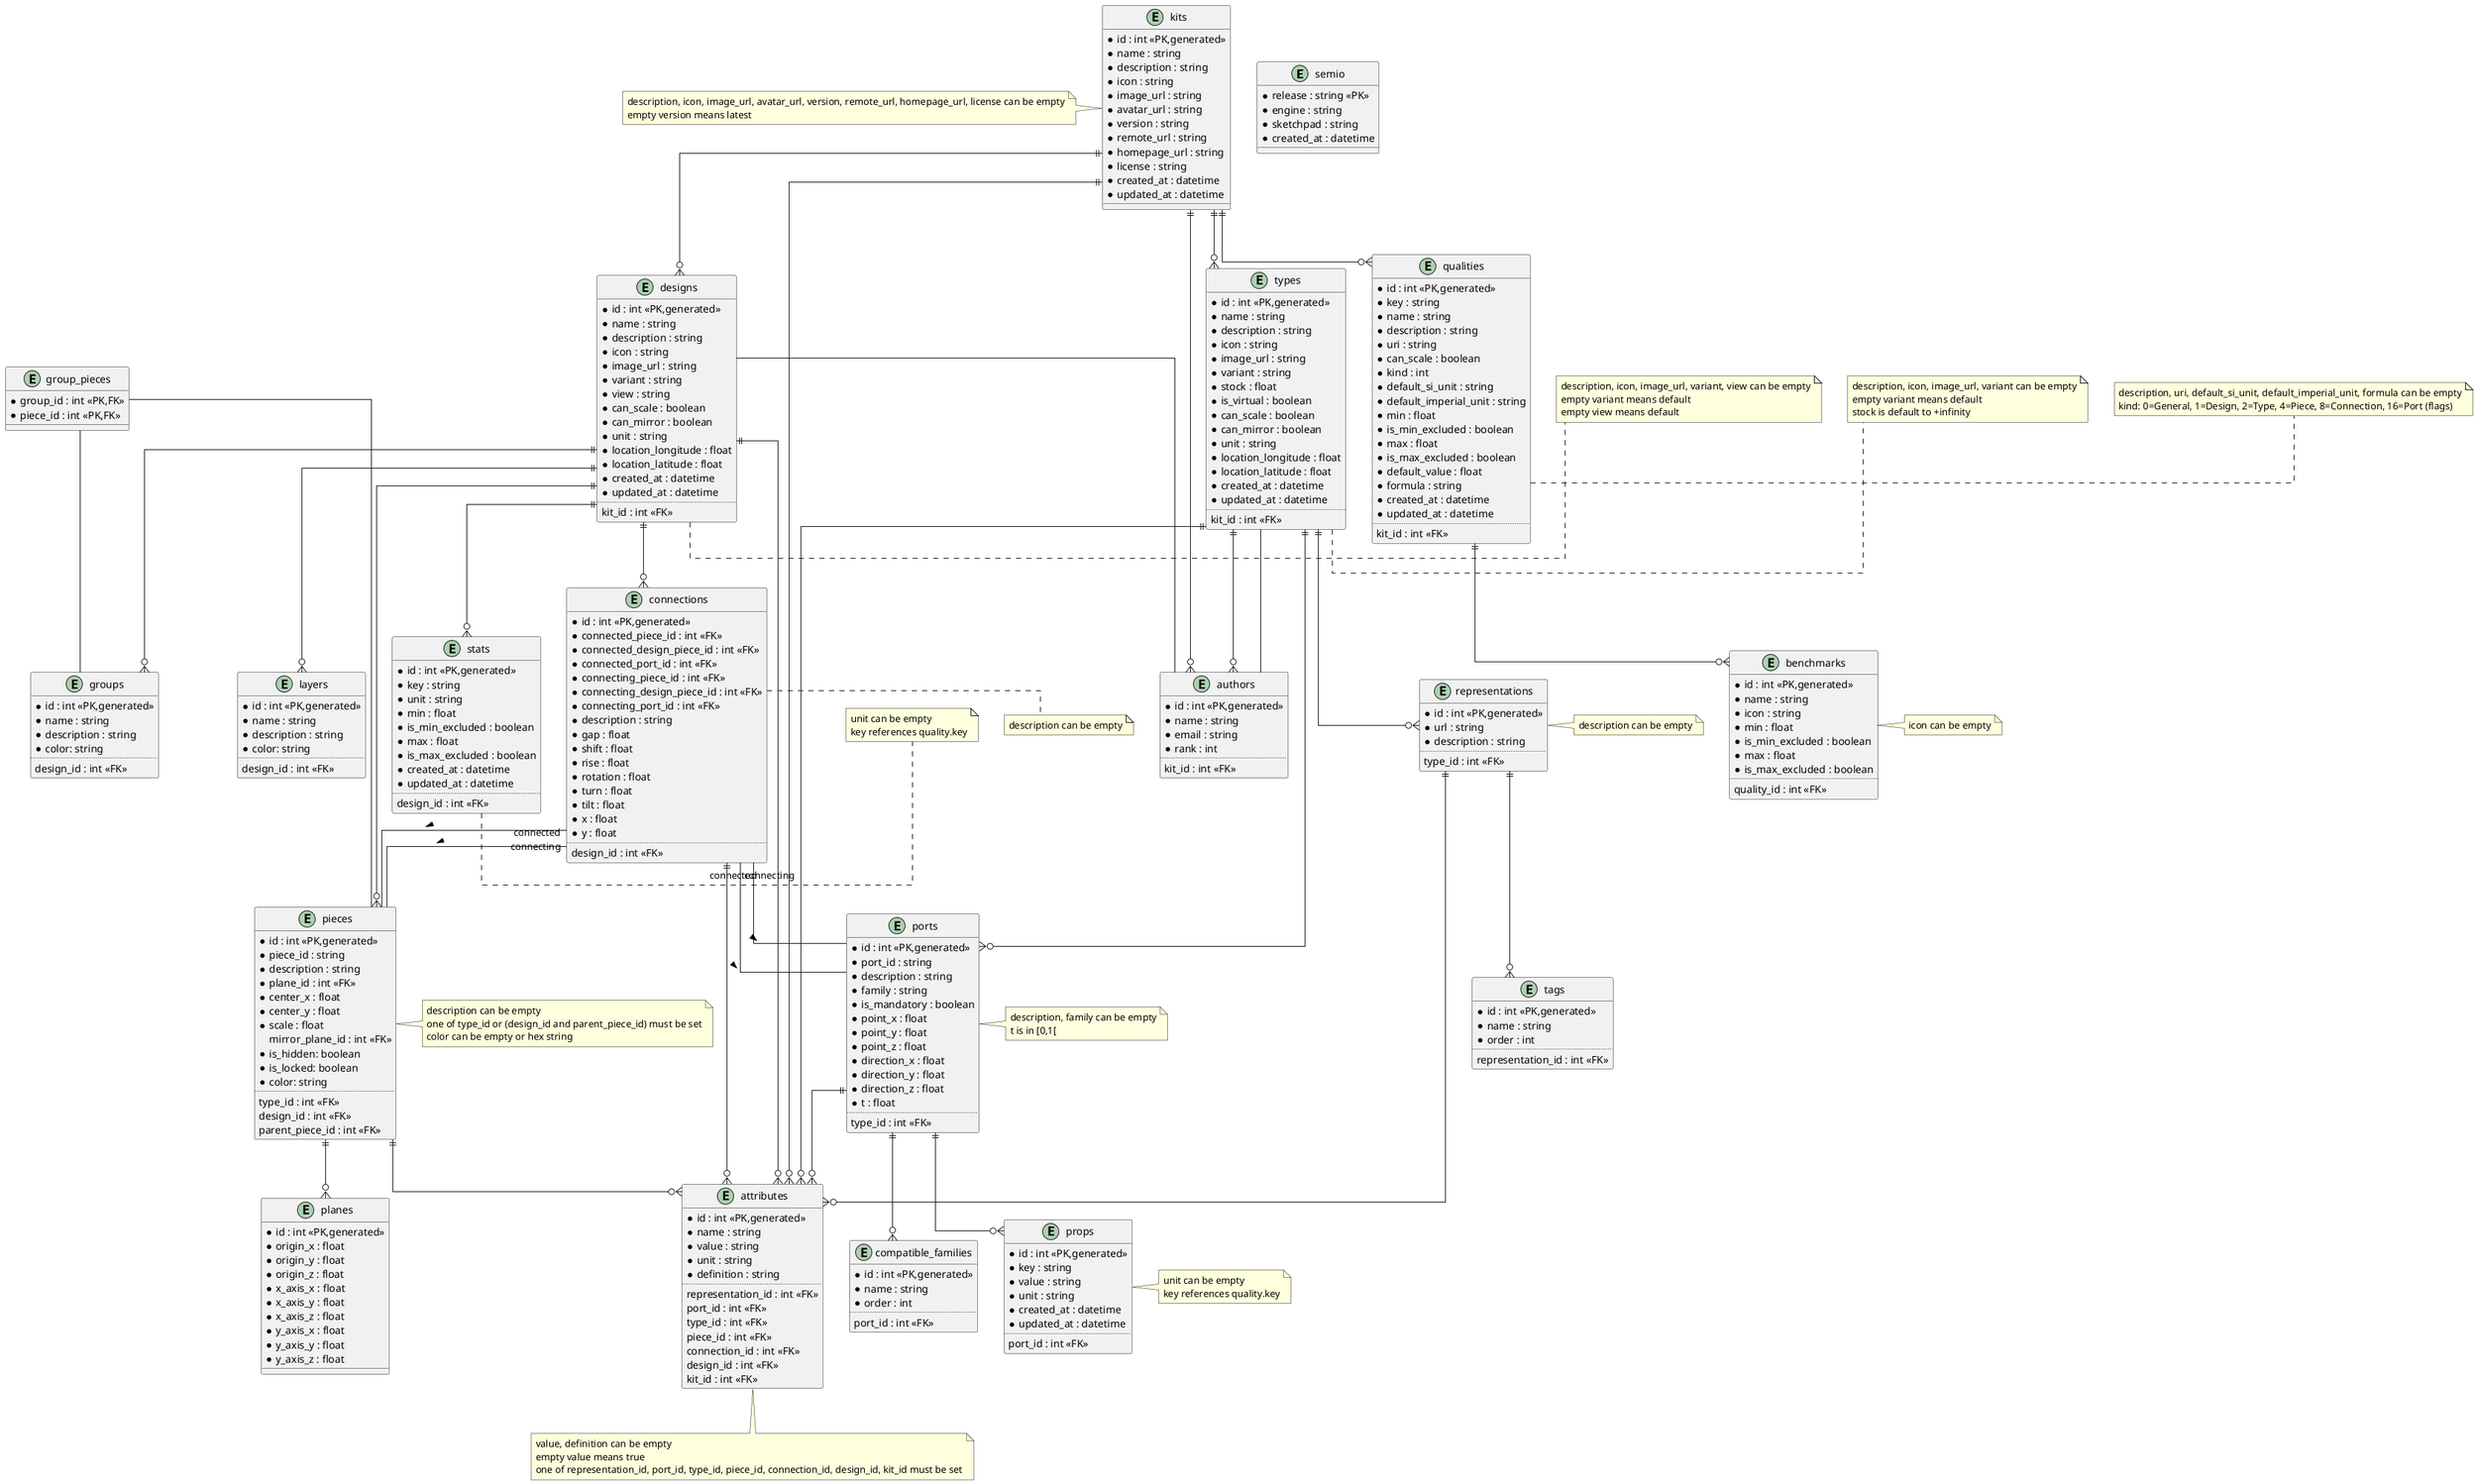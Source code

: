 @startuml "data architecture"
skinparam linetype ortho

entity semio {
    *release : string <<PK>>
    *engine : string
    *sketchpad : string
    *created_at : datetime
}

entity attributes {
    *id : int <<PK,generated>>
    *name : string
    *value : string
    *unit : string
    *definition : string
    ..
    representation_id : int <<FK>>
    port_id : int <<FK>>
    type_id : int <<FK>>
    piece_id : int <<FK>>
    connection_id : int <<FK>>
    design_id : int <<FK>>
    kit_id : int <<FK>>
}
note bottom of attributes
    value, definition can be empty
    empty value means true
    one of representation_id, port_id, type_id, piece_id, connection_id, design_id, kit_id must be set
end note


entity qualities {
    *id : int <<PK,generated>>
    *key : string
    *name : string
    *description : string
    *uri : string
    *can_scale : boolean
    *kind : int
    *default_si_unit : string
    *default_imperial_unit : string
    *min : float
    *is_min_excluded : boolean
    *max : float
    *is_max_excluded : boolean
    *default_value : float
    *formula : string
    *created_at : datetime
    *updated_at : datetime
    ..
    kit_id : int <<FK>>
}
note right of qualities
    description, uri, default_si_unit, default_imperial_unit, formula can be empty
    kind: 0=General, 1=Design, 2=Type, 4=Piece, 8=Connection, 16=Port (flags)
end note

entity benchmarks {
    *id : int <<PK,generated>>
    *name : string
    *icon : string
    *min : float
    *is_min_excluded : boolean
    *max : float
    *is_max_excluded : boolean
    ..
    quality_id : int <<FK>>
}
note right of benchmarks
    icon can be empty
end note

entity props {
    *id : int <<PK,generated>>
    *key : string
    *value : string
    *unit : string
    *created_at : datetime
    *updated_at : datetime
    ..
    port_id : int <<FK>>
}
note right of props
    unit can be empty
    key references quality.key
end note

entity stats {
    *id : int <<PK,generated>>
    *key : string
    *unit : string
    *min : float
    *is_min_excluded : boolean
    *max : float
    *is_max_excluded : boolean
    *created_at : datetime
    *updated_at : datetime
    ..
    design_id : int <<FK>>
}
note right of stats
    unit can be empty
    key references quality.key
end note

entity tags {
    *id : int <<PK,generated>>
    *name : string
    *order : int
    ..
    representation_id : int <<FK>>
}

entity representations {
    *id : int <<PK,generated>>
    *url : string
    *description : string
    ..
    type_id : int <<FK>>
}
note right of representations
    description can be empty
end note

entity planes {
    *id : int <<PK,generated>>
    *origin_x : float
    *origin_y : float
    *origin_z : float
    *x_axis_x : float
    *x_axis_y : float
    *x_axis_z : float
    *y_axis_x : float
    *y_axis_y : float
    *y_axis_z : float
}

entity compatible_families {
  *id : int <<PK,generated>>
  *name : string
  *order : int
  ..
  port_id : int <<FK>>
}

entity ports {
    *id : int <<PK,generated>>
    *port_id : string
    *description : string
    *family : string
    *is_mandatory : boolean
    *point_x : float
    *point_y : float
    *point_z : float
    *direction_x : float
    *direction_y : float
    *direction_z : float
    *t : float
    ..
    type_id : int <<FK>>
}
note right of ports
    description, family can be empty
    t is in [0,1[
end note

entity authors {
    *id : int <<PK,generated>>
    *name : string
    *email : string
    *rank : int
    ..
    kit_id : int <<FK>>
}

entity types {
    *id : int <<PK,generated>>
    *name : string
    *description : string
    *icon : string
    *image_url : string
    *variant : string
    *stock : float
    *is_virtual : boolean
    *can_scale : boolean
    *can_mirror : boolean
    *unit : string
    *location_longitude : float
    *location_latitude : float
    *created_at : datetime
    *updated_at : datetime
    ..
    kit_id : int <<FK>>
}
note right of types
    description, icon, image_url, variant can be empty
    empty variant means default
    stock is default to +infinity
end note

entity pieces {
    *id : int <<PK,generated>>
    *piece_id : string
    *description : string
    *plane_id : int <<FK>>
    *center_x : float
    *center_y : float
    *scale : float
    mirror_plane_id : int <<FK>>
    *is_hidden: boolean
    *is_locked: boolean
    *color: string
    ..
    type_id : int <<FK>>
    design_id : int <<FK>>
    parent_piece_id : int <<FK>>
}
note right of pieces
    description can be empty
    one of type_id or (design_id and parent_piece_id) must be set
    color can be empty or hex string
end note

entity connections {
    *id : int <<PK,generated>>
    *connected_piece_id : int <<FK>>
    *connected_design_piece_id : int <<FK>>
    *connected_port_id : int <<FK>>
    *connecting_piece_id : int <<FK>>
    *connecting_design_piece_id : int <<FK>>
    *connecting_port_id : int <<FK>>
    *description : string
    *gap : float
    *shift : float
    *rise : float
    *rotation : float
    *turn : float
    *tilt : float
    *x : float
    *y : float
    ..
    design_id : int <<FK>>
}
note right of connections
    description can be empty
end note

entity layers {
    *id : int <<PK,generated>>
    *name : string
    *description : string
    *color: string
    ..
    design_id : int <<FK>>
}

entity groups {
    *id : int <<PK,generated>>
    *name : string
    *description : string
    *color: string
    ..
    design_id : int <<FK>>
}

entity group_pieces {
    *group_id : int <<PK,FK>>
    *piece_id : int <<PK,FK>>
}

entity designs {
    *id : int <<PK,generated>>
    *name : string
    *description : string
    *icon : string
    *image_url : string
    *variant : string
    *view : string
    *can_scale : boolean
    *can_mirror : boolean
    *unit : string
    *location_longitude : float
    *location_latitude : float
    *created_at : datetime
    *updated_at : datetime
    ..
    kit_id : int <<FK>>
}
note right of designs
    description, icon, image_url, variant, view can be empty
    empty variant means default
    empty view means default
end note

entity kits {
    *id : int <<PK,generated>>
    *name : string
    *description : string
    *icon : string
    *image_url : string
    *avatar_url : string
    *version : string
    *remote_url : string
    *homepage_url : string
    *license : string
    *created_at : datetime
    *updated_at : datetime
}
note left of kits
    description, icon, image_url, avatar_url, version, remote_url, homepage_url, license can be empty
    empty version means latest
end note

kits ||--o{ types
kits ||--o{ designs
kits ||--o{ attributes
kits ||--o{ authors
kits ||--o{ qualities

designs ||--o{ layers
designs ||--o{ pieces
designs ||--o{ groups
designs ||--o{ connections
designs ||--o{ attributes
designs ||--o{ stats
designs -- authors

group_pieces -- groups
group_pieces -- pieces

types ||--o{ representations
types ||--o{ ports
types ||--o{ authors
types ||--o{ attributes
types -- authors

pieces ||--o{ planes
pieces ||--o{ attributes

connections ||--o{ attributes

representations ||--o{ tags
representations ||--o{ attributes

ports ||--o{ compatible_families
ports ||--o{ attributes
ports ||--o{ props

qualities ||--o{ benchmarks

connections -- pieces : "connected" >
connections -- pieces : "connecting" >
connections -- ports : "connected" >
connections -- ports : "connecting" >

@enduml